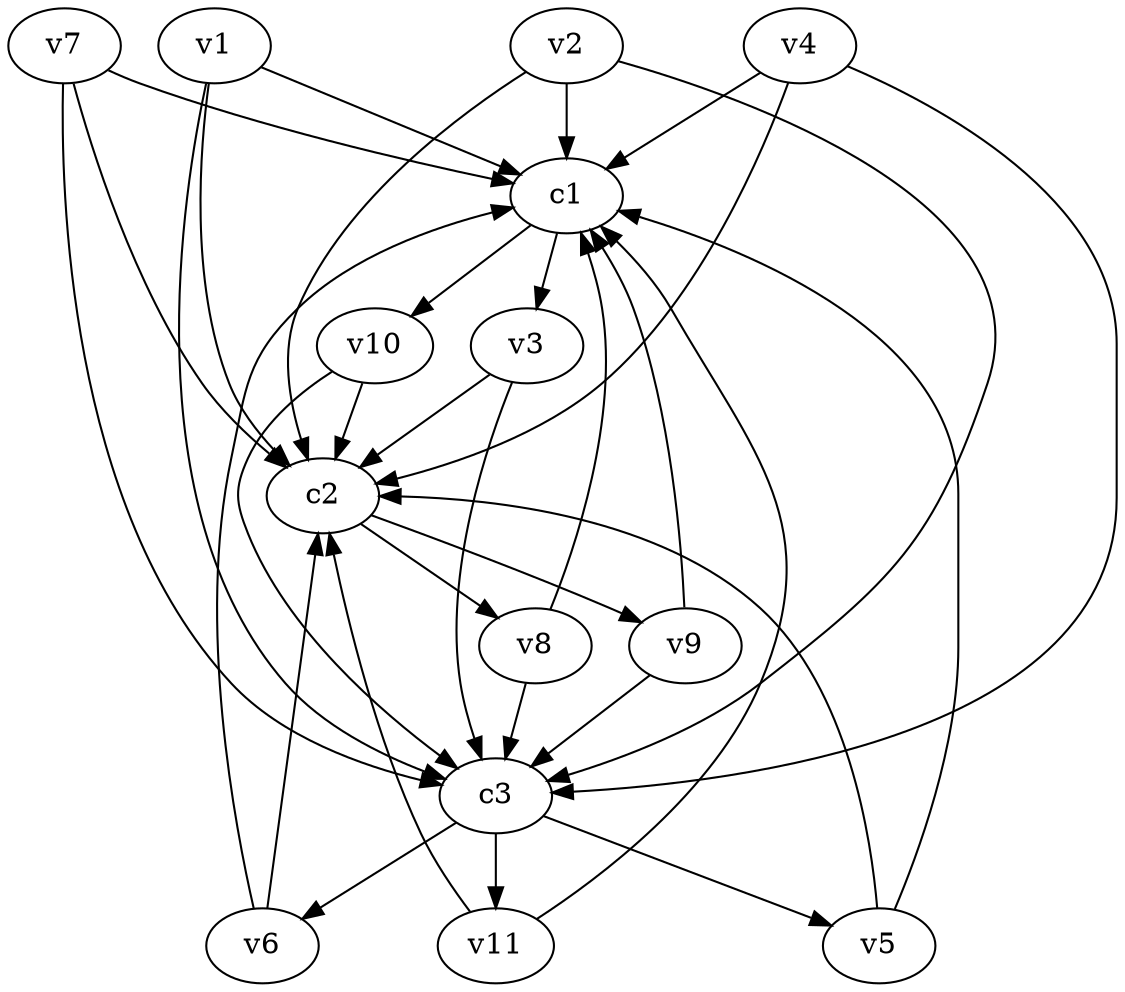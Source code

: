 strict digraph  {
c1;
c2;
c3;
v1;
v2;
v3;
v4;
v5;
v6;
v7;
v8;
v9;
v10;
v11;
c1 -> v10  [weight=1];
c1 -> v3  [weight=1];
c2 -> v8  [weight=1];
c2 -> v9  [weight=1];
c3 -> v5  [weight=1];
c3 -> v6  [weight=1];
c3 -> v11  [weight=1];
v1 -> c1  [weight=1];
v1 -> c2  [weight=1];
v1 -> c3  [weight=1];
v2 -> c2  [weight=1];
v2 -> c1  [weight=1];
v2 -> c3  [weight=1];
v3 -> c3  [weight=1];
v3 -> c2  [weight=1];
v4 -> c1  [weight=1];
v4 -> c2  [weight=1];
v4 -> c3  [weight=1];
v5 -> c1  [weight=1];
v5 -> c2  [weight=1];
v6 -> c1  [weight=1];
v6 -> c2  [weight=1];
v7 -> c3  [weight=1];
v7 -> c1  [weight=1];
v7 -> c2  [weight=1];
v8 -> c1  [weight=1];
v8 -> c3  [weight=1];
v9 -> c3  [weight=1];
v9 -> c1  [weight=1];
v10 -> c3  [weight=1];
v10 -> c2  [weight=1];
v11 -> c2  [weight=1];
v11 -> c1  [weight=1];
}
